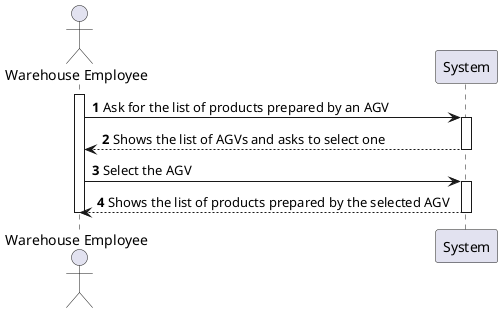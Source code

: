 @startuml
'https://plantuml.com/sequence-diagram

actor "Warehouse Employee" as F
participant System as S
autonumber

activate F
F -> S : Ask for the list of products prepared by an AGV
activate S

S --> F : Shows the list of AGVs and asks to select one
deactivate S
F -> S: Select the AGV
activate S
S --> F : Shows the list of products prepared by the selected AGV

deactivate S
deactivate F
@enduml